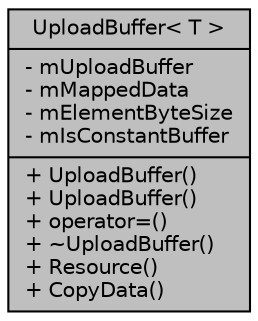 digraph "UploadBuffer&lt; T &gt;"
{
 // LATEX_PDF_SIZE
  edge [fontname="Helvetica",fontsize="10",labelfontname="Helvetica",labelfontsize="10"];
  node [fontname="Helvetica",fontsize="10",shape=record];
  Node1 [label="{UploadBuffer\< T \>\n|- mUploadBuffer\l- mMappedData\l- mElementByteSize\l- mIsConstantBuffer\l|+ UploadBuffer()\l+ UploadBuffer()\l+ operator=()\l+ ~UploadBuffer()\l+ Resource()\l+ CopyData()\l}",height=0.2,width=0.4,color="black", fillcolor="grey75", style="filled", fontcolor="black",tooltip=" "];
}
